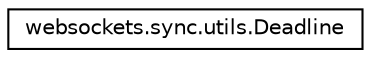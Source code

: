 digraph "Graphical Class Hierarchy"
{
 // LATEX_PDF_SIZE
  edge [fontname="Helvetica",fontsize="10",labelfontname="Helvetica",labelfontsize="10"];
  node [fontname="Helvetica",fontsize="10",shape=record];
  rankdir="LR";
  Node0 [label="websockets.sync.utils.Deadline",height=0.2,width=0.4,color="black", fillcolor="white", style="filled",URL="$classwebsockets_1_1sync_1_1utils_1_1Deadline.html",tooltip=" "];
}
